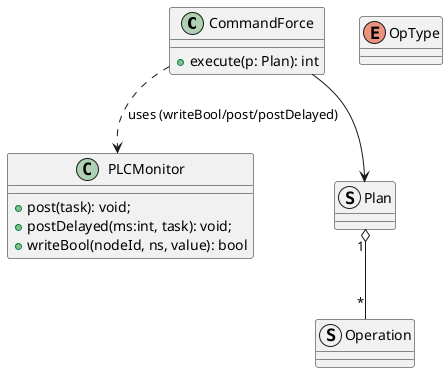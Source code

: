 @startuml
class CommandForce { 
    +execute(p: Plan): int 
    }
class PLCMonitor   { 
    +post(task): void; 
    +postDelayed(ms:int, task): void;
     +writeBool(nodeId, ns, value): bool 
     }
struct Plan
struct Operation
enum OpType

CommandForce --> Plan
Plan "1" o-- "*" Operation
CommandForce ..> PLCMonitor : uses (writeBool/post/postDelayed)
@enduml
